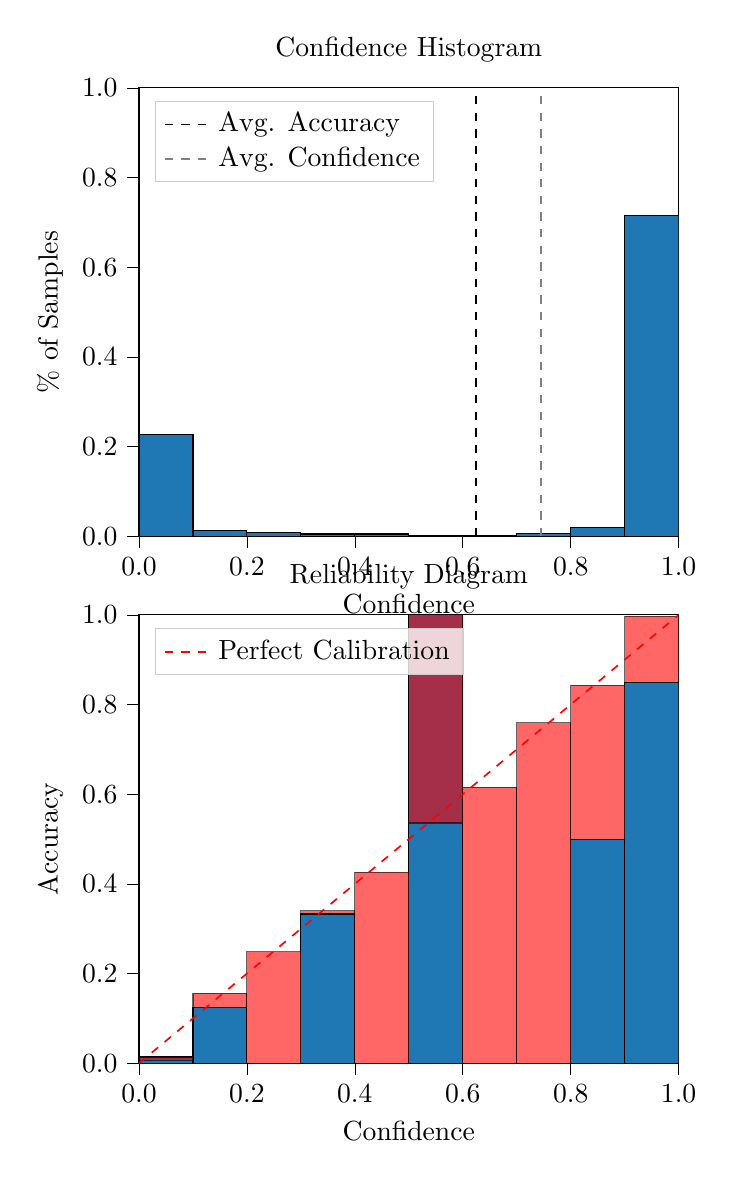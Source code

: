 % This file was created by tikzplotlib v0.9.8.
\begin{tikzpicture}

\definecolor{color0}{rgb}{0.122,0.467,0.706}

\begin{groupplot}[group style={group size=1 by 2}]
\nextgroupplot[
legend cell align={left},
legend style={
  fill opacity=0.8,
  draw opacity=1,
  text opacity=1,
  at={(0.03,0.97)},
  anchor=north west,
  draw=white!80!black
},
tick align=outside,
tick pos=left,
title={Confidence Histogram},
x grid style={white!69.02!black},
xlabel={Confidence},
xmin=0, xmax=1,
xtick style={color=black},
xtick={0,0.2,0.4,0.6,0.8,1},
xticklabels={0.0,0.2,0.4,0.6,0.8,1.0},
y grid style={white!69.02!black},
ylabel={\% of Samples},
ymin=0, ymax=1,
ytick style={color=black},
ytick={0,0.2,0.4,0.6,0.8,1},
yticklabels={0.0,0.2,0.4,0.6,0.8,1.0}
]
\draw[draw=black,fill=color0] (axis cs:-6.939e-18,0) rectangle (axis cs:0.1,0.226);
\draw[draw=black,fill=color0] (axis cs:0.1,0) rectangle (axis cs:0.2,0.013);
\draw[draw=black,fill=color0] (axis cs:0.2,0) rectangle (axis cs:0.3,0.008);
\draw[draw=black,fill=color0] (axis cs:0.3,0) rectangle (axis cs:0.4,0.005);
\draw[draw=black,fill=color0] (axis cs:0.4,0) rectangle (axis cs:0.5,0.005);
\draw[draw=black,fill=color0] (axis cs:0.5,0) rectangle (axis cs:0.6,0.002);
\draw[draw=black,fill=color0] (axis cs:0.6,0) rectangle (axis cs:0.7,0.002);
\draw[draw=black,fill=color0] (axis cs:0.7,0) rectangle (axis cs:0.8,0.006);
\draw[draw=black,fill=color0] (axis cs:0.8,0) rectangle (axis cs:0.9,0.019);
\draw[draw=black,fill=color0] (axis cs:0.9,0) rectangle (axis cs:1,0.715);
\addplot [semithick, black, dashed]
table {%
0.625 0
0.625 1
};
\addlegendentry{Avg. Accuracy}
\addplot [semithick, white!50.196!black, dashed]
table {%
0.745 0
0.745 1
};
\addlegendentry{Avg. Confidence}

\nextgroupplot[
legend cell align={left},
legend style={
  fill opacity=0.8,
  draw opacity=1,
  text opacity=1,
  at={(0.03,0.97)},
  anchor=north west,
  draw=white!80!black
},
tick align=outside,
tick pos=left,
title={Reliability Diagram},
x grid style={white!69.02!black},
xlabel={Confidence},
xmin=0, xmax=1,
xtick style={color=black},
xtick={0,0.2,0.4,0.6,0.8,1},
xticklabels={0.0,0.2,0.4,0.6,0.8,1.0},
y grid style={white!69.02!black},
ylabel={Accuracy},
ymin=0, ymax=1,
ytick style={color=black},
ytick={0,0.2,0.4,0.6,0.8,1},
yticklabels={0.0,0.2,0.4,0.6,0.8,1.0}
]
\draw[draw=black,fill=color0] (axis cs:-6.939e-18,0) rectangle (axis cs:0.1,0.014);
\draw[draw=black,fill=color0] (axis cs:0.1,0) rectangle (axis cs:0.2,0.125);
\draw[draw=black,fill=color0] (axis cs:0.2,0) rectangle (axis cs:0.3,0);
\draw[draw=black,fill=color0] (axis cs:0.3,0) rectangle (axis cs:0.4,0.333);
\draw[draw=black,fill=color0] (axis cs:0.4,0) rectangle (axis cs:0.5,0);
\draw[draw=black,fill=color0] (axis cs:0.5,0) rectangle (axis cs:0.6,1);
\draw[draw=black,fill=color0] (axis cs:0.6,0) rectangle (axis cs:0.7,0);
\draw[draw=black,fill=color0] (axis cs:0.7,0) rectangle (axis cs:0.8,0);
\draw[draw=black,fill=color0] (axis cs:0.8,0) rectangle (axis cs:0.9,0.5);
\draw[draw=black,fill=color0] (axis cs:0.9,0) rectangle (axis cs:1,0.85);
\draw[draw=black,fill=red,opacity=0.6] (axis cs:-6.939e-18,0.014) rectangle (axis cs:0.1,0.007);
\draw[draw=black,fill=red,opacity=0.6] (axis cs:0.1,0.125) rectangle (axis cs:0.2,0.156);
\draw[draw=black,fill=red,opacity=0.6] (axis cs:0.2,0) rectangle (axis cs:0.3,0.249);
\draw[draw=black,fill=red,opacity=0.6] (axis cs:0.3,0.333) rectangle (axis cs:0.4,0.34);
\draw[draw=black,fill=red,opacity=0.6] (axis cs:0.4,0) rectangle (axis cs:0.5,0.426);
\draw[draw=black,fill=red,opacity=0.6] (axis cs:0.5,1) rectangle (axis cs:0.6,0.536);
\draw[draw=black,fill=red,opacity=0.6] (axis cs:0.6,0) rectangle (axis cs:0.7,0.616);
\draw[draw=black,fill=red,opacity=0.6] (axis cs:0.7,0) rectangle (axis cs:0.8,0.76);
\draw[draw=black,fill=red,opacity=0.6] (axis cs:0.8,0.5) rectangle (axis cs:0.9,0.843);
\draw[draw=black,fill=red,opacity=0.6] (axis cs:0.9,0.85) rectangle (axis cs:1,0.997);
\addplot [semithick, red, dashed]
table {%
0 0
1 1
};
\addlegendentry{Perfect Calibration}
\end{groupplot}

\end{tikzpicture}
